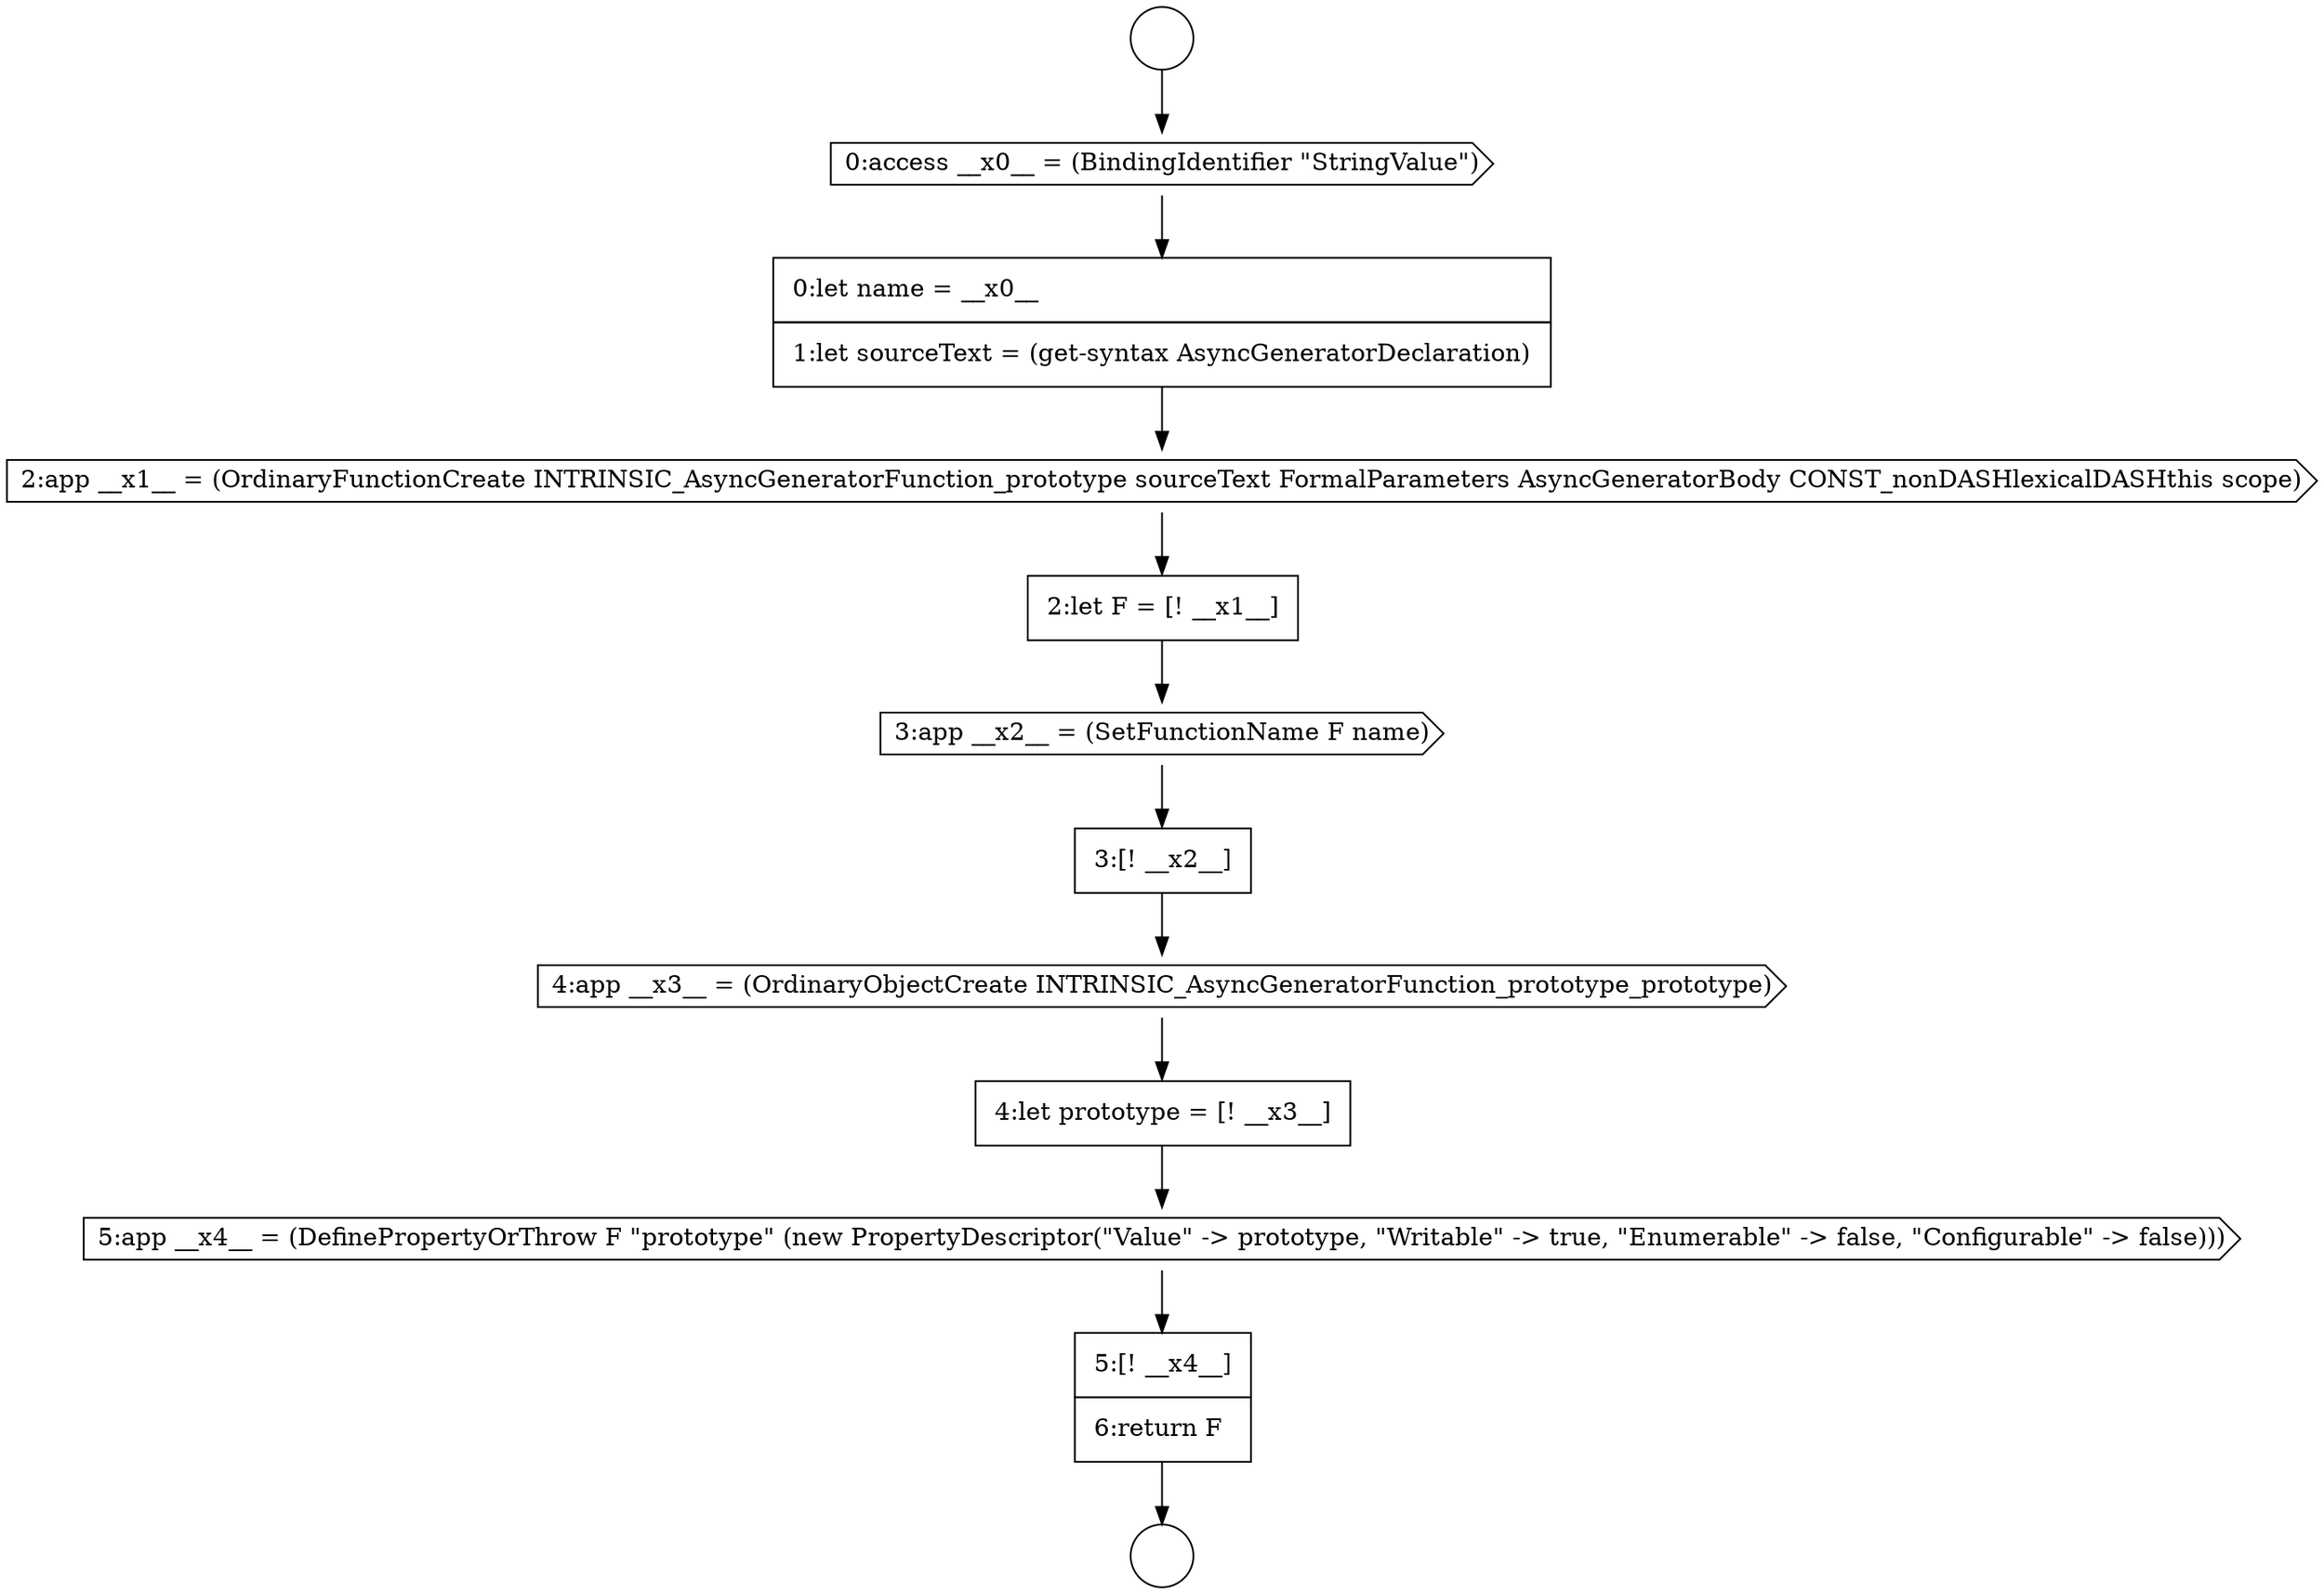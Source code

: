 digraph {
  node9469 [shape=none, margin=0, label=<<font color="black">
    <table border="0" cellborder="1" cellspacing="0" cellpadding="10">
      <tr><td align="left">3:[! __x2__]</td></tr>
    </table>
  </font>> color="black" fillcolor="white" style=filled]
  node9465 [shape=none, margin=0, label=<<font color="black">
    <table border="0" cellborder="1" cellspacing="0" cellpadding="10">
      <tr><td align="left">0:let name = __x0__</td></tr>
      <tr><td align="left">1:let sourceText = (get-syntax AsyncGeneratorDeclaration)</td></tr>
    </table>
  </font>> color="black" fillcolor="white" style=filled]
  node9464 [shape=cds, label=<<font color="black">0:access __x0__ = (BindingIdentifier &quot;StringValue&quot;)</font>> color="black" fillcolor="white" style=filled]
  node9472 [shape=cds, label=<<font color="black">5:app __x4__ = (DefinePropertyOrThrow F &quot;prototype&quot; (new PropertyDescriptor(&quot;Value&quot; -&gt; prototype, &quot;Writable&quot; -&gt; true, &quot;Enumerable&quot; -&gt; false, &quot;Configurable&quot; -&gt; false)))</font>> color="black" fillcolor="white" style=filled]
  node9468 [shape=cds, label=<<font color="black">3:app __x2__ = (SetFunctionName F name)</font>> color="black" fillcolor="white" style=filled]
  node9471 [shape=none, margin=0, label=<<font color="black">
    <table border="0" cellborder="1" cellspacing="0" cellpadding="10">
      <tr><td align="left">4:let prototype = [! __x3__]</td></tr>
    </table>
  </font>> color="black" fillcolor="white" style=filled]
  node9462 [shape=circle label=" " color="black" fillcolor="white" style=filled]
  node9470 [shape=cds, label=<<font color="black">4:app __x3__ = (OrdinaryObjectCreate INTRINSIC_AsyncGeneratorFunction_prototype_prototype)</font>> color="black" fillcolor="white" style=filled]
  node9463 [shape=circle label=" " color="black" fillcolor="white" style=filled]
  node9466 [shape=cds, label=<<font color="black">2:app __x1__ = (OrdinaryFunctionCreate INTRINSIC_AsyncGeneratorFunction_prototype sourceText FormalParameters AsyncGeneratorBody CONST_nonDASHlexicalDASHthis scope)</font>> color="black" fillcolor="white" style=filled]
  node9467 [shape=none, margin=0, label=<<font color="black">
    <table border="0" cellborder="1" cellspacing="0" cellpadding="10">
      <tr><td align="left">2:let F = [! __x1__]</td></tr>
    </table>
  </font>> color="black" fillcolor="white" style=filled]
  node9473 [shape=none, margin=0, label=<<font color="black">
    <table border="0" cellborder="1" cellspacing="0" cellpadding="10">
      <tr><td align="left">5:[! __x4__]</td></tr>
      <tr><td align="left">6:return F</td></tr>
    </table>
  </font>> color="black" fillcolor="white" style=filled]
  node9466 -> node9467 [ color="black"]
  node9472 -> node9473 [ color="black"]
  node9473 -> node9463 [ color="black"]
  node9471 -> node9472 [ color="black"]
  node9462 -> node9464 [ color="black"]
  node9469 -> node9470 [ color="black"]
  node9464 -> node9465 [ color="black"]
  node9470 -> node9471 [ color="black"]
  node9465 -> node9466 [ color="black"]
  node9468 -> node9469 [ color="black"]
  node9467 -> node9468 [ color="black"]
}
